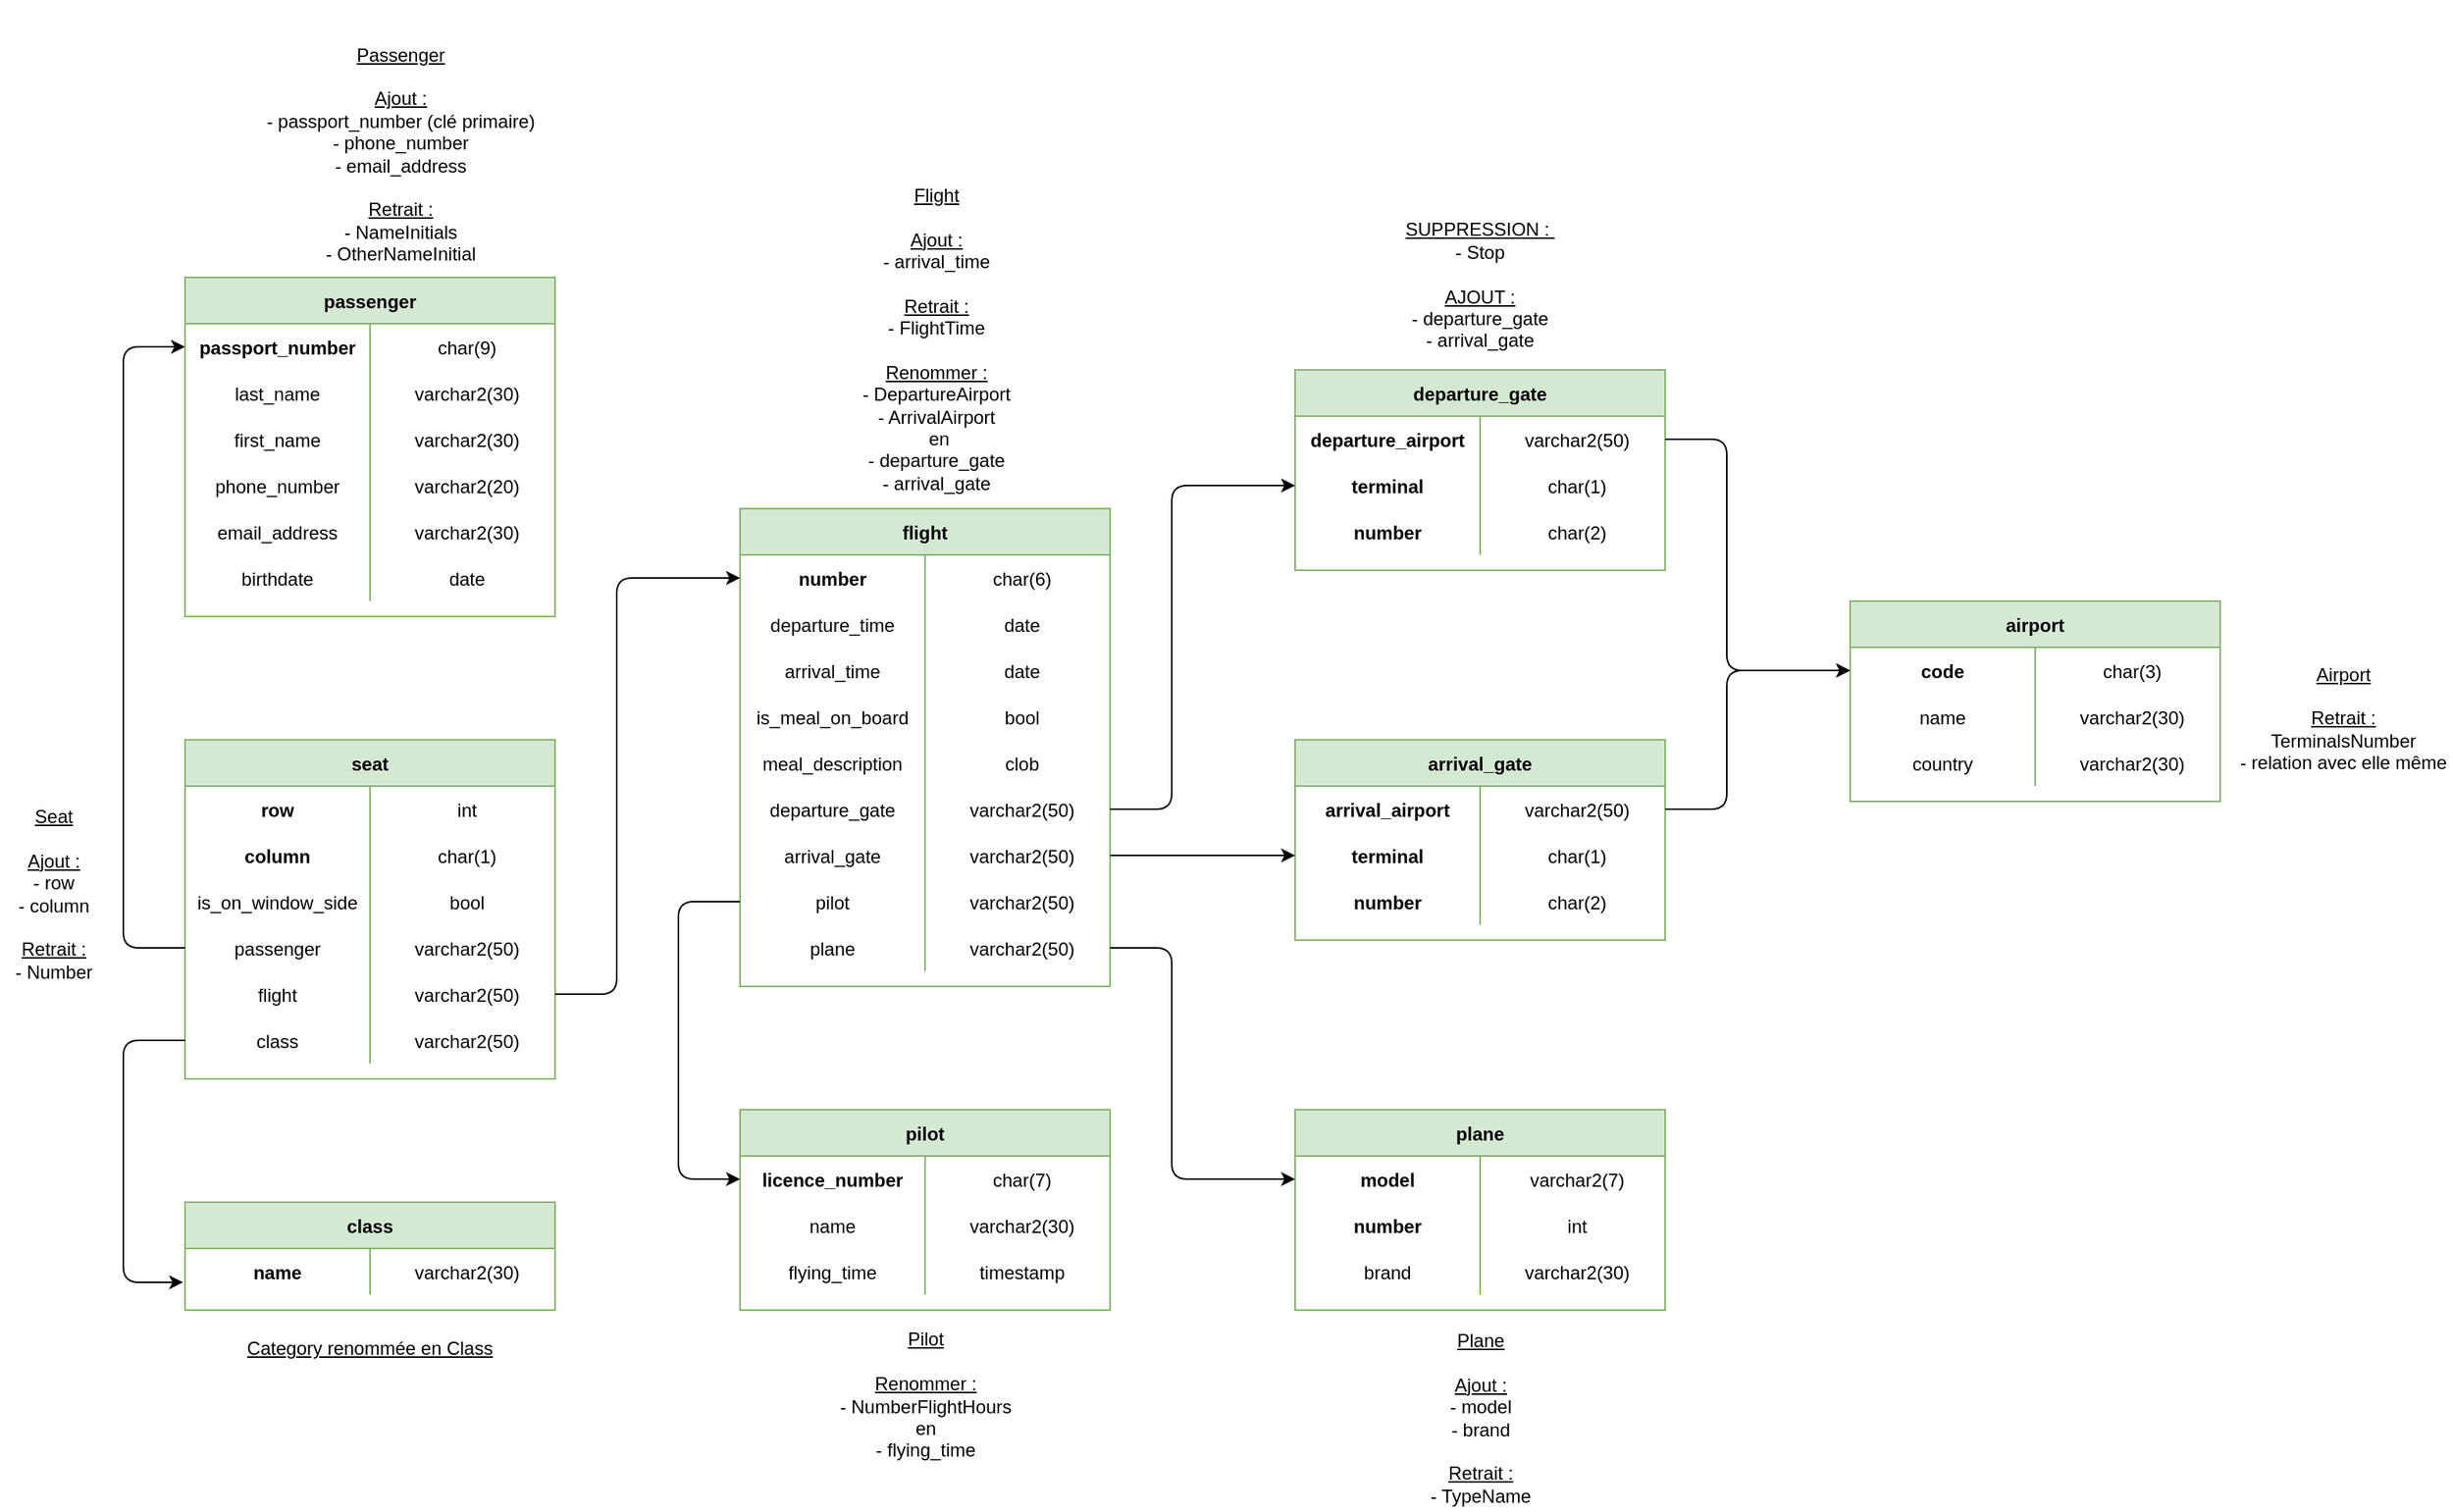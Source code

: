 <mxfile version="14.5.1" type="device"><diagram id="QAXBYkKedj2lpTIy9kNh" name="Page-1"><mxGraphModel dx="2066" dy="1305" grid="1" gridSize="10" guides="1" tooltips="1" connect="1" arrows="1" fold="1" page="0" pageScale="1" pageWidth="827" pageHeight="1169" math="0" shadow="0"><root><mxCell id="0"/><mxCell id="1" parent="0"/><mxCell id="Ek4FXAFWOjy2_xV1igV_-2" value="flight" style="shape=table;startSize=30;container=1;collapsible=1;childLayout=tableLayout;fixedRows=1;rowLines=0;fontStyle=1;align=center;resizeLast=1;fillColor=#d5e8d4;strokeColor=#82b366;" parent="1" vertex="1"><mxGeometry x="200" y="130" width="240" height="310" as="geometry"/></mxCell><mxCell id="Ek4FXAFWOjy2_xV1igV_-3" value="" style="shape=partialRectangle;collapsible=0;dropTarget=0;pointerEvents=0;fillColor=none;top=0;left=0;bottom=0;right=0;points=[[0,0.5],[1,0.5]];portConstraint=eastwest;align=center;" parent="Ek4FXAFWOjy2_xV1igV_-2" vertex="1"><mxGeometry y="30" width="240" height="30" as="geometry"/></mxCell><mxCell id="Ek4FXAFWOjy2_xV1igV_-4" value="number" style="shape=partialRectangle;connectable=0;fillColor=none;top=0;left=0;bottom=0;right=0;fontStyle=1;overflow=hidden;align=center;" parent="Ek4FXAFWOjy2_xV1igV_-3" vertex="1"><mxGeometry width="120" height="30" as="geometry"/></mxCell><mxCell id="Ek4FXAFWOjy2_xV1igV_-5" value="char(6)" style="shape=partialRectangle;connectable=0;fillColor=none;top=0;left=0;bottom=0;right=0;align=center;spacingLeft=6;fontStyle=0;overflow=hidden;" parent="Ek4FXAFWOjy2_xV1igV_-3" vertex="1"><mxGeometry x="120" width="120" height="30" as="geometry"/></mxCell><mxCell id="Ek4FXAFWOjy2_xV1igV_-31" value="" style="shape=partialRectangle;collapsible=0;dropTarget=0;pointerEvents=0;fillColor=none;top=0;left=0;bottom=0;right=0;points=[[0,0.5],[1,0.5]];portConstraint=eastwest;align=center;" parent="Ek4FXAFWOjy2_xV1igV_-2" vertex="1"><mxGeometry y="60" width="240" height="30" as="geometry"/></mxCell><mxCell id="Ek4FXAFWOjy2_xV1igV_-32" value="departure_time" style="shape=partialRectangle;connectable=0;fillColor=none;top=0;left=0;bottom=0;right=0;fontStyle=0;overflow=hidden;align=center;" parent="Ek4FXAFWOjy2_xV1igV_-31" vertex="1"><mxGeometry width="120" height="30" as="geometry"/></mxCell><mxCell id="Ek4FXAFWOjy2_xV1igV_-33" value="date" style="shape=partialRectangle;connectable=0;fillColor=none;top=0;left=0;bottom=0;right=0;align=center;spacingLeft=6;fontStyle=0;overflow=hidden;" parent="Ek4FXAFWOjy2_xV1igV_-31" vertex="1"><mxGeometry x="120" width="120" height="30" as="geometry"/></mxCell><mxCell id="Ek4FXAFWOjy2_xV1igV_-28" value="" style="shape=partialRectangle;collapsible=0;dropTarget=0;pointerEvents=0;fillColor=none;top=0;left=0;bottom=0;right=0;points=[[0,0.5],[1,0.5]];portConstraint=eastwest;align=center;" parent="Ek4FXAFWOjy2_xV1igV_-2" vertex="1"><mxGeometry y="90" width="240" height="30" as="geometry"/></mxCell><mxCell id="Ek4FXAFWOjy2_xV1igV_-29" value="arrival_time" style="shape=partialRectangle;connectable=0;fillColor=none;top=0;left=0;bottom=0;right=0;fontStyle=0;overflow=hidden;align=center;" parent="Ek4FXAFWOjy2_xV1igV_-28" vertex="1"><mxGeometry width="120" height="30" as="geometry"/></mxCell><mxCell id="Ek4FXAFWOjy2_xV1igV_-30" value="date" style="shape=partialRectangle;connectable=0;fillColor=none;top=0;left=0;bottom=0;right=0;align=center;spacingLeft=6;fontStyle=0;overflow=hidden;" parent="Ek4FXAFWOjy2_xV1igV_-28" vertex="1"><mxGeometry x="120" width="120" height="30" as="geometry"/></mxCell><mxCell id="Ek4FXAFWOjy2_xV1igV_-34" value="" style="shape=partialRectangle;collapsible=0;dropTarget=0;pointerEvents=0;fillColor=none;top=0;left=0;bottom=0;right=0;points=[[0,0.5],[1,0.5]];portConstraint=eastwest;align=center;" parent="Ek4FXAFWOjy2_xV1igV_-2" vertex="1"><mxGeometry y="120" width="240" height="30" as="geometry"/></mxCell><mxCell id="Ek4FXAFWOjy2_xV1igV_-35" value="is_meal_on_board" style="shape=partialRectangle;connectable=0;fillColor=none;top=0;left=0;bottom=0;right=0;fontStyle=0;overflow=hidden;align=center;" parent="Ek4FXAFWOjy2_xV1igV_-34" vertex="1"><mxGeometry width="120" height="30" as="geometry"/></mxCell><mxCell id="Ek4FXAFWOjy2_xV1igV_-36" value="bool" style="shape=partialRectangle;connectable=0;fillColor=none;top=0;left=0;bottom=0;right=0;align=center;spacingLeft=6;fontStyle=0;overflow=hidden;" parent="Ek4FXAFWOjy2_xV1igV_-34" vertex="1"><mxGeometry x="120" width="120" height="30" as="geometry"/></mxCell><mxCell id="Ek4FXAFWOjy2_xV1igV_-37" value="" style="shape=partialRectangle;collapsible=0;dropTarget=0;pointerEvents=0;fillColor=none;top=0;left=0;bottom=0;right=0;points=[[0,0.5],[1,0.5]];portConstraint=eastwest;align=center;" parent="Ek4FXAFWOjy2_xV1igV_-2" vertex="1"><mxGeometry y="150" width="240" height="30" as="geometry"/></mxCell><mxCell id="Ek4FXAFWOjy2_xV1igV_-38" value="meal_description" style="shape=partialRectangle;connectable=0;fillColor=none;top=0;left=0;bottom=0;right=0;fontStyle=0;overflow=hidden;align=center;" parent="Ek4FXAFWOjy2_xV1igV_-37" vertex="1"><mxGeometry width="120" height="30" as="geometry"/></mxCell><mxCell id="Ek4FXAFWOjy2_xV1igV_-39" value="clob" style="shape=partialRectangle;connectable=0;fillColor=none;top=0;left=0;bottom=0;right=0;align=center;spacingLeft=6;fontStyle=0;overflow=hidden;" parent="Ek4FXAFWOjy2_xV1igV_-37" vertex="1"><mxGeometry x="120" width="120" height="30" as="geometry"/></mxCell><mxCell id="cqCTCalPRMgBTxHticZA-18" style="shape=partialRectangle;collapsible=0;dropTarget=0;pointerEvents=0;fillColor=none;top=0;left=0;bottom=0;right=0;points=[[0,0.5],[1,0.5]];portConstraint=eastwest;align=center;" parent="Ek4FXAFWOjy2_xV1igV_-2" vertex="1"><mxGeometry y="180" width="240" height="30" as="geometry"/></mxCell><mxCell id="cqCTCalPRMgBTxHticZA-19" value="departure_gate" style="shape=partialRectangle;connectable=0;fillColor=none;top=0;left=0;bottom=0;right=0;fontStyle=0;overflow=hidden;align=center;" parent="cqCTCalPRMgBTxHticZA-18" vertex="1"><mxGeometry width="120" height="30" as="geometry"/></mxCell><mxCell id="cqCTCalPRMgBTxHticZA-20" value="varchar2(50)" style="shape=partialRectangle;connectable=0;fillColor=none;top=0;left=0;bottom=0;right=0;align=center;spacingLeft=6;fontStyle=0;overflow=hidden;" parent="cqCTCalPRMgBTxHticZA-18" vertex="1"><mxGeometry x="120" width="120" height="30" as="geometry"/></mxCell><mxCell id="cqCTCalPRMgBTxHticZA-21" style="shape=partialRectangle;collapsible=0;dropTarget=0;pointerEvents=0;fillColor=none;top=0;left=0;bottom=0;right=0;points=[[0,0.5],[1,0.5]];portConstraint=eastwest;align=center;" parent="Ek4FXAFWOjy2_xV1igV_-2" vertex="1"><mxGeometry y="210" width="240" height="30" as="geometry"/></mxCell><mxCell id="cqCTCalPRMgBTxHticZA-22" value="arrival_gate" style="shape=partialRectangle;connectable=0;fillColor=none;top=0;left=0;bottom=0;right=0;fontStyle=0;overflow=hidden;align=center;" parent="cqCTCalPRMgBTxHticZA-21" vertex="1"><mxGeometry width="120" height="30" as="geometry"/></mxCell><mxCell id="cqCTCalPRMgBTxHticZA-23" value="varchar2(50)" style="shape=partialRectangle;connectable=0;fillColor=none;top=0;left=0;bottom=0;right=0;align=center;spacingLeft=6;fontStyle=0;overflow=hidden;" parent="cqCTCalPRMgBTxHticZA-21" vertex="1"><mxGeometry x="120" width="120" height="30" as="geometry"/></mxCell><mxCell id="cqCTCalPRMgBTxHticZA-10" style="shape=partialRectangle;collapsible=0;dropTarget=0;pointerEvents=0;fillColor=none;top=0;left=0;bottom=0;right=0;points=[[0,0.5],[1,0.5]];portConstraint=eastwest;align=center;" parent="Ek4FXAFWOjy2_xV1igV_-2" vertex="1"><mxGeometry y="240" width="240" height="30" as="geometry"/></mxCell><mxCell id="cqCTCalPRMgBTxHticZA-11" value="pilot" style="shape=partialRectangle;connectable=0;fillColor=none;top=0;left=0;bottom=0;right=0;fontStyle=0;overflow=hidden;align=center;" parent="cqCTCalPRMgBTxHticZA-10" vertex="1"><mxGeometry width="120" height="30" as="geometry"/></mxCell><mxCell id="cqCTCalPRMgBTxHticZA-12" value="varchar2(50)" style="shape=partialRectangle;connectable=0;fillColor=none;top=0;left=0;bottom=0;right=0;align=center;spacingLeft=6;fontStyle=0;overflow=hidden;" parent="cqCTCalPRMgBTxHticZA-10" vertex="1"><mxGeometry x="120" width="120" height="30" as="geometry"/></mxCell><mxCell id="cqCTCalPRMgBTxHticZA-13" style="shape=partialRectangle;collapsible=0;dropTarget=0;pointerEvents=0;fillColor=none;top=0;left=0;bottom=0;right=0;points=[[0,0.5],[1,0.5]];portConstraint=eastwest;align=center;" parent="Ek4FXAFWOjy2_xV1igV_-2" vertex="1"><mxGeometry y="270" width="240" height="30" as="geometry"/></mxCell><mxCell id="cqCTCalPRMgBTxHticZA-14" value="plane" style="shape=partialRectangle;connectable=0;fillColor=none;top=0;left=0;bottom=0;right=0;fontStyle=0;overflow=hidden;align=center;" parent="cqCTCalPRMgBTxHticZA-13" vertex="1"><mxGeometry width="120" height="30" as="geometry"/></mxCell><mxCell id="cqCTCalPRMgBTxHticZA-15" value="varchar2(50)" style="shape=partialRectangle;connectable=0;fillColor=none;top=0;left=0;bottom=0;right=0;align=center;spacingLeft=6;fontStyle=0;overflow=hidden;" parent="cqCTCalPRMgBTxHticZA-13" vertex="1"><mxGeometry x="120" width="120" height="30" as="geometry"/></mxCell><mxCell id="Ek4FXAFWOjy2_xV1igV_-43" value="airport" style="shape=table;startSize=30;container=1;collapsible=1;childLayout=tableLayout;fixedRows=1;rowLines=0;fontStyle=1;align=center;resizeLast=1;fillColor=#d5e8d4;strokeColor=#82b366;" parent="1" vertex="1"><mxGeometry x="920" y="190" width="240" height="130" as="geometry"/></mxCell><mxCell id="Ek4FXAFWOjy2_xV1igV_-44" value="" style="shape=partialRectangle;collapsible=0;dropTarget=0;pointerEvents=0;fillColor=none;top=0;left=0;bottom=0;right=0;points=[[0,0.5],[1,0.5]];portConstraint=eastwest;align=center;" parent="Ek4FXAFWOjy2_xV1igV_-43" vertex="1"><mxGeometry y="30" width="240" height="30" as="geometry"/></mxCell><mxCell id="Ek4FXAFWOjy2_xV1igV_-45" value="code" style="shape=partialRectangle;connectable=0;fillColor=none;top=0;left=0;bottom=0;right=0;fontStyle=1;overflow=hidden;align=center;" parent="Ek4FXAFWOjy2_xV1igV_-44" vertex="1"><mxGeometry width="120" height="30" as="geometry"/></mxCell><mxCell id="Ek4FXAFWOjy2_xV1igV_-46" value="char(3)" style="shape=partialRectangle;connectable=0;fillColor=none;top=0;left=0;bottom=0;right=0;align=center;spacingLeft=6;fontStyle=0;overflow=hidden;" parent="Ek4FXAFWOjy2_xV1igV_-44" vertex="1"><mxGeometry x="120" width="120" height="30" as="geometry"/></mxCell><mxCell id="Ek4FXAFWOjy2_xV1igV_-47" value="" style="shape=partialRectangle;collapsible=0;dropTarget=0;pointerEvents=0;fillColor=none;top=0;left=0;bottom=0;right=0;points=[[0,0.5],[1,0.5]];portConstraint=eastwest;align=center;" parent="Ek4FXAFWOjy2_xV1igV_-43" vertex="1"><mxGeometry y="60" width="240" height="30" as="geometry"/></mxCell><mxCell id="Ek4FXAFWOjy2_xV1igV_-48" value="name" style="shape=partialRectangle;connectable=0;fillColor=none;top=0;left=0;bottom=0;right=0;fontStyle=0;overflow=hidden;align=center;" parent="Ek4FXAFWOjy2_xV1igV_-47" vertex="1"><mxGeometry width="120" height="30" as="geometry"/></mxCell><mxCell id="Ek4FXAFWOjy2_xV1igV_-49" value="varchar2(30)" style="shape=partialRectangle;connectable=0;fillColor=none;top=0;left=0;bottom=0;right=0;align=center;spacingLeft=6;fontStyle=0;overflow=hidden;" parent="Ek4FXAFWOjy2_xV1igV_-47" vertex="1"><mxGeometry x="120" width="120" height="30" as="geometry"/></mxCell><mxCell id="Ek4FXAFWOjy2_xV1igV_-50" value="" style="shape=partialRectangle;collapsible=0;dropTarget=0;pointerEvents=0;fillColor=none;top=0;left=0;bottom=0;right=0;points=[[0,0.5],[1,0.5]];portConstraint=eastwest;align=center;" parent="Ek4FXAFWOjy2_xV1igV_-43" vertex="1"><mxGeometry y="90" width="240" height="30" as="geometry"/></mxCell><mxCell id="Ek4FXAFWOjy2_xV1igV_-51" value="country" style="shape=partialRectangle;connectable=0;fillColor=none;top=0;left=0;bottom=0;right=0;fontStyle=0;overflow=hidden;align=center;" parent="Ek4FXAFWOjy2_xV1igV_-50" vertex="1"><mxGeometry width="120" height="30" as="geometry"/></mxCell><mxCell id="Ek4FXAFWOjy2_xV1igV_-52" value="varchar2(30)" style="shape=partialRectangle;connectable=0;fillColor=none;top=0;left=0;bottom=0;right=0;align=center;spacingLeft=6;fontStyle=0;overflow=hidden;" parent="Ek4FXAFWOjy2_xV1igV_-50" vertex="1"><mxGeometry x="120" width="120" height="30" as="geometry"/></mxCell><mxCell id="Ek4FXAFWOjy2_xV1igV_-73" value="plane" style="shape=table;startSize=30;container=1;collapsible=1;childLayout=tableLayout;fixedRows=1;rowLines=0;fontStyle=1;align=center;resizeLast=1;fillColor=#d5e8d4;strokeColor=#82b366;" parent="1" vertex="1"><mxGeometry x="560" y="520" width="240" height="130" as="geometry"/></mxCell><mxCell id="Ek4FXAFWOjy2_xV1igV_-77" value="" style="shape=partialRectangle;collapsible=0;dropTarget=0;pointerEvents=0;fillColor=none;top=0;left=0;bottom=0;right=0;points=[[0,0.5],[1,0.5]];portConstraint=eastwest;align=center;" parent="Ek4FXAFWOjy2_xV1igV_-73" vertex="1"><mxGeometry y="30" width="240" height="30" as="geometry"/></mxCell><mxCell id="Ek4FXAFWOjy2_xV1igV_-78" value="model" style="shape=partialRectangle;connectable=0;fillColor=none;top=0;left=0;bottom=0;right=0;fontStyle=1;overflow=hidden;align=center;" parent="Ek4FXAFWOjy2_xV1igV_-77" vertex="1"><mxGeometry width="120" height="30" as="geometry"/></mxCell><mxCell id="Ek4FXAFWOjy2_xV1igV_-79" value="varchar2(7)" style="shape=partialRectangle;connectable=0;fillColor=none;top=0;left=0;bottom=0;right=0;align=center;spacingLeft=6;fontStyle=0;overflow=hidden;" parent="Ek4FXAFWOjy2_xV1igV_-77" vertex="1"><mxGeometry x="120" width="120" height="30" as="geometry"/></mxCell><mxCell id="Ek4FXAFWOjy2_xV1igV_-74" value="" style="shape=partialRectangle;collapsible=0;dropTarget=0;pointerEvents=0;fillColor=none;top=0;left=0;bottom=0;right=0;points=[[0,0.5],[1,0.5]];portConstraint=eastwest;align=center;" parent="Ek4FXAFWOjy2_xV1igV_-73" vertex="1"><mxGeometry y="60" width="240" height="30" as="geometry"/></mxCell><mxCell id="Ek4FXAFWOjy2_xV1igV_-75" value="number" style="shape=partialRectangle;connectable=0;fillColor=none;top=0;left=0;bottom=0;right=0;fontStyle=1;overflow=hidden;align=center;" parent="Ek4FXAFWOjy2_xV1igV_-74" vertex="1"><mxGeometry width="120" height="30" as="geometry"/></mxCell><mxCell id="Ek4FXAFWOjy2_xV1igV_-76" value="int" style="shape=partialRectangle;connectable=0;fillColor=none;top=0;left=0;bottom=0;right=0;align=center;spacingLeft=6;fontStyle=0;overflow=hidden;" parent="Ek4FXAFWOjy2_xV1igV_-74" vertex="1"><mxGeometry x="120" width="120" height="30" as="geometry"/></mxCell><mxCell id="LpMZQIv9ipjaXDBeA5yv-84" value="" style="shape=partialRectangle;collapsible=0;dropTarget=0;pointerEvents=0;fillColor=none;top=0;left=0;bottom=0;right=0;points=[[0,0.5],[1,0.5]];portConstraint=eastwest;align=center;" parent="Ek4FXAFWOjy2_xV1igV_-73" vertex="1"><mxGeometry y="90" width="240" height="30" as="geometry"/></mxCell><mxCell id="LpMZQIv9ipjaXDBeA5yv-85" value="brand" style="shape=partialRectangle;connectable=0;fillColor=none;top=0;left=0;bottom=0;right=0;fontStyle=0;overflow=hidden;align=center;" parent="LpMZQIv9ipjaXDBeA5yv-84" vertex="1"><mxGeometry width="120" height="30" as="geometry"/></mxCell><mxCell id="LpMZQIv9ipjaXDBeA5yv-86" value="varchar2(30)" style="shape=partialRectangle;connectable=0;fillColor=none;top=0;left=0;bottom=0;right=0;align=center;spacingLeft=6;fontStyle=0;overflow=hidden;" parent="LpMZQIv9ipjaXDBeA5yv-84" vertex="1"><mxGeometry x="120" width="120" height="30" as="geometry"/></mxCell><mxCell id="Ek4FXAFWOjy2_xV1igV_-86" value="pilot" style="shape=table;startSize=30;container=1;collapsible=1;childLayout=tableLayout;fixedRows=1;rowLines=0;fontStyle=1;align=center;resizeLast=1;fillColor=#d5e8d4;strokeColor=#82b366;" parent="1" vertex="1"><mxGeometry x="200" y="520" width="240" height="130" as="geometry"/></mxCell><mxCell id="Ek4FXAFWOjy2_xV1igV_-87" value="" style="shape=partialRectangle;collapsible=0;dropTarget=0;pointerEvents=0;fillColor=none;top=0;left=0;bottom=0;right=0;points=[[0,0.5],[1,0.5]];portConstraint=eastwest;align=center;" parent="Ek4FXAFWOjy2_xV1igV_-86" vertex="1"><mxGeometry y="30" width="240" height="30" as="geometry"/></mxCell><mxCell id="Ek4FXAFWOjy2_xV1igV_-88" value="licence_number" style="shape=partialRectangle;connectable=0;fillColor=none;top=0;left=0;bottom=0;right=0;fontStyle=1;overflow=hidden;align=center;" parent="Ek4FXAFWOjy2_xV1igV_-87" vertex="1"><mxGeometry width="120" height="30" as="geometry"/></mxCell><mxCell id="Ek4FXAFWOjy2_xV1igV_-89" value="char(7)" style="shape=partialRectangle;connectable=0;fillColor=none;top=0;left=0;bottom=0;right=0;align=center;spacingLeft=6;fontStyle=0;overflow=hidden;" parent="Ek4FXAFWOjy2_xV1igV_-87" vertex="1"><mxGeometry x="120" width="120" height="30" as="geometry"/></mxCell><mxCell id="Ek4FXAFWOjy2_xV1igV_-90" value="" style="shape=partialRectangle;collapsible=0;dropTarget=0;pointerEvents=0;fillColor=none;top=0;left=0;bottom=0;right=0;points=[[0,0.5],[1,0.5]];portConstraint=eastwest;align=center;" parent="Ek4FXAFWOjy2_xV1igV_-86" vertex="1"><mxGeometry y="60" width="240" height="30" as="geometry"/></mxCell><mxCell id="Ek4FXAFWOjy2_xV1igV_-91" value="name" style="shape=partialRectangle;connectable=0;fillColor=none;top=0;left=0;bottom=0;right=0;fontStyle=0;overflow=hidden;align=center;" parent="Ek4FXAFWOjy2_xV1igV_-90" vertex="1"><mxGeometry width="120" height="30" as="geometry"/></mxCell><mxCell id="Ek4FXAFWOjy2_xV1igV_-92" value="varchar2(30)" style="shape=partialRectangle;connectable=0;fillColor=none;top=0;left=0;bottom=0;right=0;align=center;spacingLeft=6;fontStyle=0;overflow=hidden;" parent="Ek4FXAFWOjy2_xV1igV_-90" vertex="1"><mxGeometry x="120" width="120" height="30" as="geometry"/></mxCell><mxCell id="Ek4FXAFWOjy2_xV1igV_-93" value="" style="shape=partialRectangle;collapsible=0;dropTarget=0;pointerEvents=0;fillColor=none;top=0;left=0;bottom=0;right=0;points=[[0,0.5],[1,0.5]];portConstraint=eastwest;align=center;" parent="Ek4FXAFWOjy2_xV1igV_-86" vertex="1"><mxGeometry y="90" width="240" height="30" as="geometry"/></mxCell><mxCell id="Ek4FXAFWOjy2_xV1igV_-94" value="flying_time" style="shape=partialRectangle;connectable=0;fillColor=none;top=0;left=0;bottom=0;right=0;fontStyle=0;overflow=hidden;align=center;" parent="Ek4FXAFWOjy2_xV1igV_-93" vertex="1"><mxGeometry width="120" height="30" as="geometry"/></mxCell><mxCell id="Ek4FXAFWOjy2_xV1igV_-95" value="timestamp" style="shape=partialRectangle;connectable=0;fillColor=none;top=0;left=0;bottom=0;right=0;align=center;spacingLeft=6;fontStyle=0;overflow=hidden;" parent="Ek4FXAFWOjy2_xV1igV_-93" vertex="1"><mxGeometry x="120" width="120" height="30" as="geometry"/></mxCell><mxCell id="Ek4FXAFWOjy2_xV1igV_-99" value="seat" style="shape=table;startSize=30;container=1;collapsible=1;childLayout=tableLayout;fixedRows=1;rowLines=0;fontStyle=1;align=center;resizeLast=1;fillColor=#d5e8d4;strokeColor=#82b366;" parent="1" vertex="1"><mxGeometry x="-160" y="280" width="240" height="220" as="geometry"/></mxCell><mxCell id="Ek4FXAFWOjy2_xV1igV_-100" value="" style="shape=partialRectangle;collapsible=0;dropTarget=0;pointerEvents=0;fillColor=none;top=0;left=0;bottom=0;right=0;points=[[0,0.5],[1,0.5]];portConstraint=eastwest;align=center;" parent="Ek4FXAFWOjy2_xV1igV_-99" vertex="1"><mxGeometry y="30" width="240" height="30" as="geometry"/></mxCell><mxCell id="Ek4FXAFWOjy2_xV1igV_-101" value="row" style="shape=partialRectangle;connectable=0;fillColor=none;top=0;left=0;bottom=0;right=0;fontStyle=1;overflow=hidden;align=center;" parent="Ek4FXAFWOjy2_xV1igV_-100" vertex="1"><mxGeometry width="120" height="30" as="geometry"/></mxCell><mxCell id="Ek4FXAFWOjy2_xV1igV_-102" value="int" style="shape=partialRectangle;connectable=0;fillColor=none;top=0;left=0;bottom=0;right=0;align=center;spacingLeft=6;fontStyle=0;overflow=hidden;" parent="Ek4FXAFWOjy2_xV1igV_-100" vertex="1"><mxGeometry x="120" width="120" height="30" as="geometry"/></mxCell><mxCell id="LpMZQIv9ipjaXDBeA5yv-1" value="" style="shape=partialRectangle;collapsible=0;dropTarget=0;pointerEvents=0;fillColor=none;top=0;left=0;bottom=0;right=0;points=[[0,0.5],[1,0.5]];portConstraint=eastwest;align=center;" parent="Ek4FXAFWOjy2_xV1igV_-99" vertex="1"><mxGeometry y="60" width="240" height="30" as="geometry"/></mxCell><mxCell id="LpMZQIv9ipjaXDBeA5yv-2" value="column" style="shape=partialRectangle;connectable=0;fillColor=none;top=0;left=0;bottom=0;right=0;fontStyle=1;overflow=hidden;align=center;" parent="LpMZQIv9ipjaXDBeA5yv-1" vertex="1"><mxGeometry width="120" height="30" as="geometry"/></mxCell><mxCell id="LpMZQIv9ipjaXDBeA5yv-3" value="char(1)" style="shape=partialRectangle;connectable=0;fillColor=none;top=0;left=0;bottom=0;right=0;align=center;spacingLeft=6;fontStyle=0;overflow=hidden;" parent="LpMZQIv9ipjaXDBeA5yv-1" vertex="1"><mxGeometry x="120" width="120" height="30" as="geometry"/></mxCell><mxCell id="Ek4FXAFWOjy2_xV1igV_-106" value="" style="shape=partialRectangle;collapsible=0;dropTarget=0;pointerEvents=0;fillColor=none;top=0;left=0;bottom=0;right=0;points=[[0,0.5],[1,0.5]];portConstraint=eastwest;align=center;" parent="Ek4FXAFWOjy2_xV1igV_-99" vertex="1"><mxGeometry y="90" width="240" height="30" as="geometry"/></mxCell><mxCell id="Ek4FXAFWOjy2_xV1igV_-107" value="is_on_window_side" style="shape=partialRectangle;connectable=0;fillColor=none;top=0;left=0;bottom=0;right=0;fontStyle=0;overflow=hidden;align=center;" parent="Ek4FXAFWOjy2_xV1igV_-106" vertex="1"><mxGeometry width="120" height="30" as="geometry"/></mxCell><mxCell id="Ek4FXAFWOjy2_xV1igV_-108" value="bool" style="shape=partialRectangle;connectable=0;fillColor=none;top=0;left=0;bottom=0;right=0;align=center;spacingLeft=6;fontStyle=0;overflow=hidden;" parent="Ek4FXAFWOjy2_xV1igV_-106" vertex="1"><mxGeometry x="120" width="120" height="30" as="geometry"/></mxCell><mxCell id="cqCTCalPRMgBTxHticZA-4" style="shape=partialRectangle;collapsible=0;dropTarget=0;pointerEvents=0;fillColor=none;top=0;left=0;bottom=0;right=0;points=[[0,0.5],[1,0.5]];portConstraint=eastwest;align=center;" parent="Ek4FXAFWOjy2_xV1igV_-99" vertex="1"><mxGeometry y="120" width="240" height="30" as="geometry"/></mxCell><mxCell id="cqCTCalPRMgBTxHticZA-5" value="passenger" style="shape=partialRectangle;connectable=0;fillColor=none;top=0;left=0;bottom=0;right=0;fontStyle=0;overflow=hidden;align=center;" parent="cqCTCalPRMgBTxHticZA-4" vertex="1"><mxGeometry width="120" height="30" as="geometry"/></mxCell><mxCell id="cqCTCalPRMgBTxHticZA-6" value="varchar2(50)" style="shape=partialRectangle;connectable=0;fillColor=none;top=0;left=0;bottom=0;right=0;align=center;spacingLeft=6;fontStyle=0;overflow=hidden;" parent="cqCTCalPRMgBTxHticZA-4" vertex="1"><mxGeometry x="120" width="120" height="30" as="geometry"/></mxCell><mxCell id="cqCTCalPRMgBTxHticZA-7" style="shape=partialRectangle;collapsible=0;dropTarget=0;pointerEvents=0;fillColor=none;top=0;left=0;bottom=0;right=0;points=[[0,0.5],[1,0.5]];portConstraint=eastwest;align=center;" parent="Ek4FXAFWOjy2_xV1igV_-99" vertex="1"><mxGeometry y="150" width="240" height="30" as="geometry"/></mxCell><mxCell id="cqCTCalPRMgBTxHticZA-8" value="flight" style="shape=partialRectangle;connectable=0;fillColor=none;top=0;left=0;bottom=0;right=0;fontStyle=0;overflow=hidden;align=center;" parent="cqCTCalPRMgBTxHticZA-7" vertex="1"><mxGeometry width="120" height="30" as="geometry"/></mxCell><mxCell id="cqCTCalPRMgBTxHticZA-9" value="varchar2(50)" style="shape=partialRectangle;connectable=0;fillColor=none;top=0;left=0;bottom=0;right=0;align=center;spacingLeft=6;fontStyle=0;overflow=hidden;" parent="cqCTCalPRMgBTxHticZA-7" vertex="1"><mxGeometry x="120" width="120" height="30" as="geometry"/></mxCell><mxCell id="Ek4FXAFWOjy2_xV1igV_-103" value="" style="shape=partialRectangle;collapsible=0;dropTarget=0;pointerEvents=0;fillColor=none;top=0;left=0;bottom=0;right=0;points=[[0,0.5],[1,0.5]];portConstraint=eastwest;align=center;" parent="Ek4FXAFWOjy2_xV1igV_-99" vertex="1"><mxGeometry y="180" width="240" height="30" as="geometry"/></mxCell><mxCell id="Ek4FXAFWOjy2_xV1igV_-104" value="class" style="shape=partialRectangle;connectable=0;fillColor=none;top=0;left=0;bottom=0;right=0;fontStyle=0;overflow=hidden;align=center;" parent="Ek4FXAFWOjy2_xV1igV_-103" vertex="1"><mxGeometry width="120" height="30" as="geometry"/></mxCell><mxCell id="Ek4FXAFWOjy2_xV1igV_-105" value="varchar2(50)" style="shape=partialRectangle;connectable=0;fillColor=none;top=0;left=0;bottom=0;right=0;align=center;spacingLeft=6;fontStyle=0;overflow=hidden;" parent="Ek4FXAFWOjy2_xV1igV_-103" vertex="1"><mxGeometry x="120" width="120" height="30" as="geometry"/></mxCell><mxCell id="Ek4FXAFWOjy2_xV1igV_-124" value="passenger" style="shape=table;startSize=30;container=1;collapsible=1;childLayout=tableLayout;fixedRows=1;rowLines=0;fontStyle=1;align=center;resizeLast=1;fillColor=#d5e8d4;strokeColor=#82b366;" parent="1" vertex="1"><mxGeometry x="-160" y="-20" width="240" height="220" as="geometry"/></mxCell><mxCell id="Ek4FXAFWOjy2_xV1igV_-125" value="" style="shape=partialRectangle;collapsible=0;dropTarget=0;pointerEvents=0;fillColor=none;top=0;left=0;bottom=0;right=0;points=[[0,0.5],[1,0.5]];portConstraint=eastwest;align=center;" parent="Ek4FXAFWOjy2_xV1igV_-124" vertex="1"><mxGeometry y="30" width="240" height="30" as="geometry"/></mxCell><mxCell id="Ek4FXAFWOjy2_xV1igV_-126" value="passport_number" style="shape=partialRectangle;connectable=0;fillColor=none;top=0;left=0;bottom=0;right=0;fontStyle=1;overflow=hidden;align=center;" parent="Ek4FXAFWOjy2_xV1igV_-125" vertex="1"><mxGeometry width="120" height="30" as="geometry"/></mxCell><mxCell id="Ek4FXAFWOjy2_xV1igV_-127" value="char(9)" style="shape=partialRectangle;connectable=0;fillColor=none;top=0;left=0;bottom=0;right=0;align=center;spacingLeft=6;fontStyle=0;overflow=hidden;" parent="Ek4FXAFWOjy2_xV1igV_-125" vertex="1"><mxGeometry x="120" width="120" height="30" as="geometry"/></mxCell><mxCell id="bk3YWnAbP7GuwqrMWdR9-1" value="" style="shape=partialRectangle;collapsible=0;dropTarget=0;pointerEvents=0;fillColor=none;top=0;left=0;bottom=0;right=0;points=[[0,0.5],[1,0.5]];portConstraint=eastwest;align=center;" parent="Ek4FXAFWOjy2_xV1igV_-124" vertex="1"><mxGeometry y="60" width="240" height="30" as="geometry"/></mxCell><mxCell id="bk3YWnAbP7GuwqrMWdR9-2" value="last_name" style="shape=partialRectangle;connectable=0;fillColor=none;top=0;left=0;bottom=0;right=0;fontStyle=0;overflow=hidden;align=center;" parent="bk3YWnAbP7GuwqrMWdR9-1" vertex="1"><mxGeometry width="120" height="30" as="geometry"/></mxCell><mxCell id="bk3YWnAbP7GuwqrMWdR9-3" value="varchar2(30)" style="shape=partialRectangle;connectable=0;fillColor=none;top=0;left=0;bottom=0;right=0;align=center;spacingLeft=6;fontStyle=0;overflow=hidden;" parent="bk3YWnAbP7GuwqrMWdR9-1" vertex="1"><mxGeometry x="120" width="120" height="30" as="geometry"/></mxCell><mxCell id="Ek4FXAFWOjy2_xV1igV_-128" value="" style="shape=partialRectangle;collapsible=0;dropTarget=0;pointerEvents=0;fillColor=none;top=0;left=0;bottom=0;right=0;points=[[0,0.5],[1,0.5]];portConstraint=eastwest;align=center;" parent="Ek4FXAFWOjy2_xV1igV_-124" vertex="1"><mxGeometry y="90" width="240" height="30" as="geometry"/></mxCell><mxCell id="Ek4FXAFWOjy2_xV1igV_-129" value="first_name" style="shape=partialRectangle;connectable=0;fillColor=none;top=0;left=0;bottom=0;right=0;fontStyle=0;overflow=hidden;align=center;" parent="Ek4FXAFWOjy2_xV1igV_-128" vertex="1"><mxGeometry width="120" height="30" as="geometry"/></mxCell><mxCell id="Ek4FXAFWOjy2_xV1igV_-130" value="varchar2(30)" style="shape=partialRectangle;connectable=0;fillColor=none;top=0;left=0;bottom=0;right=0;align=center;spacingLeft=6;fontStyle=0;overflow=hidden;" parent="Ek4FXAFWOjy2_xV1igV_-128" vertex="1"><mxGeometry x="120" width="120" height="30" as="geometry"/></mxCell><mxCell id="Ek4FXAFWOjy2_xV1igV_-131" value="" style="shape=partialRectangle;collapsible=0;dropTarget=0;pointerEvents=0;fillColor=none;top=0;left=0;bottom=0;right=0;points=[[0,0.5],[1,0.5]];portConstraint=eastwest;align=center;" parent="Ek4FXAFWOjy2_xV1igV_-124" vertex="1"><mxGeometry y="120" width="240" height="30" as="geometry"/></mxCell><mxCell id="Ek4FXAFWOjy2_xV1igV_-132" value="phone_number" style="shape=partialRectangle;connectable=0;fillColor=none;top=0;left=0;bottom=0;right=0;fontStyle=0;overflow=hidden;align=center;" parent="Ek4FXAFWOjy2_xV1igV_-131" vertex="1"><mxGeometry width="120" height="30" as="geometry"/></mxCell><mxCell id="Ek4FXAFWOjy2_xV1igV_-133" value="varchar2(20)" style="shape=partialRectangle;connectable=0;fillColor=none;top=0;left=0;bottom=0;right=0;align=center;spacingLeft=6;fontStyle=0;overflow=hidden;" parent="Ek4FXAFWOjy2_xV1igV_-131" vertex="1"><mxGeometry x="120" width="120" height="30" as="geometry"/></mxCell><mxCell id="Ek4FXAFWOjy2_xV1igV_-134" value="" style="shape=partialRectangle;collapsible=0;dropTarget=0;pointerEvents=0;fillColor=none;top=0;left=0;bottom=0;right=0;points=[[0,0.5],[1,0.5]];portConstraint=eastwest;align=center;" parent="Ek4FXAFWOjy2_xV1igV_-124" vertex="1"><mxGeometry y="150" width="240" height="30" as="geometry"/></mxCell><mxCell id="Ek4FXAFWOjy2_xV1igV_-135" value="email_address" style="shape=partialRectangle;connectable=0;fillColor=none;top=0;left=0;bottom=0;right=0;fontStyle=0;overflow=hidden;align=center;" parent="Ek4FXAFWOjy2_xV1igV_-134" vertex="1"><mxGeometry width="120" height="30" as="geometry"/></mxCell><mxCell id="Ek4FXAFWOjy2_xV1igV_-136" value="varchar2(30)" style="shape=partialRectangle;connectable=0;fillColor=none;top=0;left=0;bottom=0;right=0;align=center;spacingLeft=6;fontStyle=0;overflow=hidden;" parent="Ek4FXAFWOjy2_xV1igV_-134" vertex="1"><mxGeometry x="120" width="120" height="30" as="geometry"/></mxCell><mxCell id="Ek4FXAFWOjy2_xV1igV_-137" value="" style="shape=partialRectangle;collapsible=0;dropTarget=0;pointerEvents=0;fillColor=none;top=0;left=0;bottom=0;right=0;points=[[0,0.5],[1,0.5]];portConstraint=eastwest;align=center;" parent="Ek4FXAFWOjy2_xV1igV_-124" vertex="1"><mxGeometry y="180" width="240" height="30" as="geometry"/></mxCell><mxCell id="Ek4FXAFWOjy2_xV1igV_-138" value="birthdate" style="shape=partialRectangle;connectable=0;fillColor=none;top=0;left=0;bottom=0;right=0;fontStyle=0;overflow=hidden;align=center;" parent="Ek4FXAFWOjy2_xV1igV_-137" vertex="1"><mxGeometry width="120" height="30" as="geometry"/></mxCell><mxCell id="Ek4FXAFWOjy2_xV1igV_-139" value="date" style="shape=partialRectangle;connectable=0;fillColor=none;top=0;left=0;bottom=0;right=0;align=center;spacingLeft=6;fontStyle=0;overflow=hidden;" parent="Ek4FXAFWOjy2_xV1igV_-137" vertex="1"><mxGeometry x="120" width="120" height="30" as="geometry"/></mxCell><mxCell id="Ek4FXAFWOjy2_xV1igV_-141" value="" style="endArrow=classic;startArrow=none;html=1;exitX=1;exitY=0.5;exitDx=0;exitDy=0;entryX=0;entryY=0.5;entryDx=0;entryDy=0;startFill=0;align=center;" parent="1" source="cqCTCalPRMgBTxHticZA-7" target="Ek4FXAFWOjy2_xV1igV_-3" edge="1"><mxGeometry width="50" height="50" relative="1" as="geometry"><mxPoint x="410" y="280" as="sourcePoint"/><mxPoint x="460" y="230" as="targetPoint"/><Array as="points"><mxPoint x="120" y="445"/><mxPoint x="120" y="175"/></Array></mxGeometry></mxCell><mxCell id="Ek4FXAFWOjy2_xV1igV_-142" value="" style="endArrow=none;startArrow=classic;html=1;entryX=0;entryY=0.5;entryDx=0;entryDy=0;exitX=0;exitY=0.5;exitDx=0;exitDy=0;endFill=0;align=center;" parent="1" source="Ek4FXAFWOjy2_xV1igV_-125" target="cqCTCalPRMgBTxHticZA-4" edge="1"><mxGeometry width="50" height="50" relative="1" as="geometry"><mxPoint x="410" y="280" as="sourcePoint"/><mxPoint x="460" y="230" as="targetPoint"/><Array as="points"><mxPoint x="-200" y="25"/><mxPoint x="-200" y="415"/></Array></mxGeometry></mxCell><mxCell id="Ek4FXAFWOjy2_xV1igV_-143" value="" style="endArrow=none;startArrow=classic;html=1;entryX=0;entryY=0.5;entryDx=0;entryDy=0;exitX=0;exitY=0.5;exitDx=0;exitDy=0;endFill=0;align=center;" parent="1" source="Ek4FXAFWOjy2_xV1igV_-87" target="cqCTCalPRMgBTxHticZA-10" edge="1"><mxGeometry width="50" height="50" relative="1" as="geometry"><mxPoint x="410" y="280" as="sourcePoint"/><mxPoint x="640" y="160" as="targetPoint"/><Array as="points"><mxPoint x="160" y="565"/><mxPoint x="160" y="385"/></Array></mxGeometry></mxCell><mxCell id="cqCTCalPRMgBTxHticZA-17" value="" style="endArrow=classic;html=1;exitX=1;exitY=0.5;exitDx=0;exitDy=0;entryX=0;entryY=0.5;entryDx=0;entryDy=0;align=center;" parent="1" source="cqCTCalPRMgBTxHticZA-13" target="Ek4FXAFWOjy2_xV1igV_-77" edge="1"><mxGeometry width="50" height="50" relative="1" as="geometry"><mxPoint x="390" y="300" as="sourcePoint"/><mxPoint x="440" y="250" as="targetPoint"/><Array as="points"><mxPoint x="480" y="415"/><mxPoint x="480" y="565"/></Array></mxGeometry></mxCell><mxCell id="8K22rUx539efxPzXEROj-1" value="class" style="shape=table;startSize=30;container=1;collapsible=1;childLayout=tableLayout;fixedRows=1;rowLines=0;fontStyle=1;align=center;resizeLast=1;fillColor=#d5e8d4;strokeColor=#82b366;" parent="1" vertex="1"><mxGeometry x="-160" y="580" width="240" height="70" as="geometry"/></mxCell><mxCell id="8K22rUx539efxPzXEROj-2" value="" style="shape=partialRectangle;collapsible=0;dropTarget=0;pointerEvents=0;fillColor=none;top=0;left=0;bottom=0;right=0;points=[[0,0.5],[1,0.5]];portConstraint=eastwest;align=center;" parent="8K22rUx539efxPzXEROj-1" vertex="1"><mxGeometry y="30" width="240" height="30" as="geometry"/></mxCell><mxCell id="8K22rUx539efxPzXEROj-3" value="name" style="shape=partialRectangle;connectable=0;fillColor=none;top=0;left=0;bottom=0;right=0;fontStyle=1;overflow=hidden;align=center;" parent="8K22rUx539efxPzXEROj-2" vertex="1"><mxGeometry width="120" height="30" as="geometry"/></mxCell><mxCell id="8K22rUx539efxPzXEROj-4" value="varchar2(30)" style="shape=partialRectangle;connectable=0;fillColor=none;top=0;left=0;bottom=0;right=0;align=center;spacingLeft=6;fontStyle=0;overflow=hidden;" parent="8K22rUx539efxPzXEROj-2" vertex="1"><mxGeometry x="120" width="120" height="30" as="geometry"/></mxCell><mxCell id="8K22rUx539efxPzXEROj-17" value="" style="endArrow=classic;html=1;exitX=0;exitY=0.5;exitDx=0;exitDy=0;entryX=-0.005;entryY=0.733;entryDx=0;entryDy=0;entryPerimeter=0;align=center;" parent="1" source="Ek4FXAFWOjy2_xV1igV_-103" target="8K22rUx539efxPzXEROj-2" edge="1"><mxGeometry width="50" height="50" relative="1" as="geometry"><mxPoint x="-150" y="430" as="sourcePoint"/><mxPoint x="-190" y="490" as="targetPoint"/><Array as="points"><mxPoint x="-200" y="475"/><mxPoint x="-200" y="632"/></Array></mxGeometry></mxCell><mxCell id="bk3YWnAbP7GuwqrMWdR9-4" value="&lt;u&gt;Passenger&lt;br&gt;&lt;br&gt;&lt;/u&gt;&lt;u&gt;Ajout :&lt;/u&gt;&lt;u&gt;&lt;br&gt;&lt;/u&gt;- passport_number (clé primaire)&lt;br&gt;- phone_number&lt;br&gt;- email_address&lt;br&gt;&lt;br&gt;&lt;u&gt;Retrait :&lt;/u&gt;&lt;br&gt;- NameInitials&lt;br&gt;- OtherNameInitial" style="text;html=1;strokeColor=none;fillColor=none;align=center;verticalAlign=middle;whiteSpace=wrap;rounded=0;" parent="1" vertex="1"><mxGeometry x="-120" y="-200" width="200" height="200" as="geometry"/></mxCell><mxCell id="LpMZQIv9ipjaXDBeA5yv-5" value="&lt;u&gt;Seat&lt;/u&gt;&lt;br&gt;&lt;br&gt;&lt;u&gt;Ajout :&lt;br&gt;&lt;/u&gt;- row&lt;br&gt;- column&lt;br&gt;&lt;br&gt;&lt;u&gt;Retrait :&lt;br&gt;&lt;/u&gt;- Number" style="text;html=1;strokeColor=none;fillColor=none;align=center;verticalAlign=middle;whiteSpace=wrap;rounded=0;" parent="1" vertex="1"><mxGeometry x="-280" y="320" width="70" height="120" as="geometry"/></mxCell><mxCell id="LpMZQIv9ipjaXDBeA5yv-6" value="&lt;u&gt;Category renommée en Class&lt;/u&gt;" style="text;html=1;strokeColor=none;fillColor=none;align=center;verticalAlign=middle;whiteSpace=wrap;rounded=0;" parent="1" vertex="1"><mxGeometry x="-130" y="660" width="180" height="30" as="geometry"/></mxCell><mxCell id="LpMZQIv9ipjaXDBeA5yv-33" value="departure_gate" style="shape=table;startSize=30;container=1;collapsible=1;childLayout=tableLayout;fixedRows=1;rowLines=0;fontStyle=1;align=center;resizeLast=1;fillColor=#d5e8d4;strokeColor=#82b366;" parent="1" vertex="1"><mxGeometry x="560" y="40" width="240" height="130" as="geometry"/></mxCell><mxCell id="LpMZQIv9ipjaXDBeA5yv-34" value="" style="shape=partialRectangle;collapsible=0;dropTarget=0;pointerEvents=0;fillColor=none;top=0;left=0;bottom=0;right=0;points=[[0,0.5],[1,0.5]];portConstraint=eastwest;align=center;" parent="LpMZQIv9ipjaXDBeA5yv-33" vertex="1"><mxGeometry y="30" width="240" height="30" as="geometry"/></mxCell><mxCell id="LpMZQIv9ipjaXDBeA5yv-35" value="departure_airport" style="shape=partialRectangle;connectable=0;fillColor=none;top=0;left=0;bottom=0;right=0;fontStyle=1;overflow=hidden;align=center;labelBorderColor=none;" parent="LpMZQIv9ipjaXDBeA5yv-34" vertex="1"><mxGeometry width="120" height="30" as="geometry"/></mxCell><mxCell id="LpMZQIv9ipjaXDBeA5yv-36" value="varchar2(50)" style="shape=partialRectangle;connectable=0;fillColor=none;top=0;left=0;bottom=0;right=0;align=center;spacingLeft=6;fontStyle=0;overflow=hidden;" parent="LpMZQIv9ipjaXDBeA5yv-34" vertex="1"><mxGeometry x="120" width="120" height="30" as="geometry"/></mxCell><mxCell id="LpMZQIv9ipjaXDBeA5yv-43" value="" style="shape=partialRectangle;collapsible=0;dropTarget=0;pointerEvents=0;fillColor=none;top=0;left=0;bottom=0;right=0;points=[[0,0.5],[1,0.5]];portConstraint=eastwest;align=center;" parent="LpMZQIv9ipjaXDBeA5yv-33" vertex="1"><mxGeometry y="60" width="240" height="30" as="geometry"/></mxCell><mxCell id="LpMZQIv9ipjaXDBeA5yv-44" value="terminal" style="shape=partialRectangle;connectable=0;fillColor=none;top=0;left=0;bottom=0;right=0;fontStyle=1;overflow=hidden;align=center;" parent="LpMZQIv9ipjaXDBeA5yv-43" vertex="1"><mxGeometry width="120" height="30" as="geometry"/></mxCell><mxCell id="LpMZQIv9ipjaXDBeA5yv-45" value="char(1)" style="shape=partialRectangle;connectable=0;fillColor=none;top=0;left=0;bottom=0;right=0;align=center;spacingLeft=6;fontStyle=0;overflow=hidden;" parent="LpMZQIv9ipjaXDBeA5yv-43" vertex="1"><mxGeometry x="120" width="120" height="30" as="geometry"/></mxCell><mxCell id="LpMZQIv9ipjaXDBeA5yv-40" value="" style="shape=partialRectangle;collapsible=0;dropTarget=0;pointerEvents=0;fillColor=none;top=0;left=0;bottom=0;right=0;points=[[0,0.5],[1,0.5]];portConstraint=eastwest;align=center;" parent="LpMZQIv9ipjaXDBeA5yv-33" vertex="1"><mxGeometry y="90" width="240" height="30" as="geometry"/></mxCell><mxCell id="LpMZQIv9ipjaXDBeA5yv-41" value="number" style="shape=partialRectangle;connectable=0;fillColor=none;top=0;left=0;bottom=0;right=0;fontStyle=1;overflow=hidden;align=center;" parent="LpMZQIv9ipjaXDBeA5yv-40" vertex="1"><mxGeometry width="120" height="30" as="geometry"/></mxCell><mxCell id="LpMZQIv9ipjaXDBeA5yv-42" value="char(2)" style="shape=partialRectangle;connectable=0;fillColor=none;top=0;left=0;bottom=0;right=0;align=center;spacingLeft=6;fontStyle=0;overflow=hidden;" parent="LpMZQIv9ipjaXDBeA5yv-40" vertex="1"><mxGeometry x="120" width="120" height="30" as="geometry"/></mxCell><mxCell id="LpMZQIv9ipjaXDBeA5yv-62" value="arrival_gate" style="shape=table;startSize=30;container=1;collapsible=1;childLayout=tableLayout;fixedRows=1;rowLines=0;fontStyle=1;align=center;resizeLast=1;fillColor=#d5e8d4;strokeColor=#82b366;" parent="1" vertex="1"><mxGeometry x="560" y="280" width="240" height="130" as="geometry"/></mxCell><mxCell id="LpMZQIv9ipjaXDBeA5yv-63" value="" style="shape=partialRectangle;collapsible=0;dropTarget=0;pointerEvents=0;fillColor=none;top=0;left=0;bottom=0;right=0;points=[[0,0.5],[1,0.5]];portConstraint=eastwest;align=center;" parent="LpMZQIv9ipjaXDBeA5yv-62" vertex="1"><mxGeometry y="30" width="240" height="30" as="geometry"/></mxCell><mxCell id="LpMZQIv9ipjaXDBeA5yv-64" value="arrival_airport" style="shape=partialRectangle;connectable=0;fillColor=none;top=0;left=0;bottom=0;right=0;fontStyle=1;overflow=hidden;align=center;" parent="LpMZQIv9ipjaXDBeA5yv-63" vertex="1"><mxGeometry width="120" height="30" as="geometry"/></mxCell><mxCell id="LpMZQIv9ipjaXDBeA5yv-65" value="varchar2(50)" style="shape=partialRectangle;connectable=0;fillColor=none;top=0;left=0;bottom=0;right=0;align=center;spacingLeft=6;fontStyle=0;overflow=hidden;" parent="LpMZQIv9ipjaXDBeA5yv-63" vertex="1"><mxGeometry x="120" width="120" height="30" as="geometry"/></mxCell><mxCell id="LpMZQIv9ipjaXDBeA5yv-72" value="" style="shape=partialRectangle;collapsible=0;dropTarget=0;pointerEvents=0;fillColor=none;top=0;left=0;bottom=0;right=0;points=[[0,0.5],[1,0.5]];portConstraint=eastwest;align=center;" parent="LpMZQIv9ipjaXDBeA5yv-62" vertex="1"><mxGeometry y="60" width="240" height="30" as="geometry"/></mxCell><mxCell id="LpMZQIv9ipjaXDBeA5yv-73" value="terminal" style="shape=partialRectangle;connectable=0;fillColor=none;top=0;left=0;bottom=0;right=0;fontStyle=1;overflow=hidden;align=center;" parent="LpMZQIv9ipjaXDBeA5yv-72" vertex="1"><mxGeometry width="120" height="30" as="geometry"/></mxCell><mxCell id="LpMZQIv9ipjaXDBeA5yv-74" value="char(1)" style="shape=partialRectangle;connectable=0;fillColor=none;top=0;left=0;bottom=0;right=0;align=center;spacingLeft=6;fontStyle=0;overflow=hidden;" parent="LpMZQIv9ipjaXDBeA5yv-72" vertex="1"><mxGeometry x="120" width="120" height="30" as="geometry"/></mxCell><mxCell id="LpMZQIv9ipjaXDBeA5yv-69" value="" style="shape=partialRectangle;collapsible=0;dropTarget=0;pointerEvents=0;fillColor=none;top=0;left=0;bottom=0;right=0;points=[[0,0.5],[1,0.5]];portConstraint=eastwest;align=center;" parent="LpMZQIv9ipjaXDBeA5yv-62" vertex="1"><mxGeometry y="90" width="240" height="30" as="geometry"/></mxCell><mxCell id="LpMZQIv9ipjaXDBeA5yv-70" value="number" style="shape=partialRectangle;connectable=0;fillColor=none;top=0;left=0;bottom=0;right=0;fontStyle=1;overflow=hidden;align=center;" parent="LpMZQIv9ipjaXDBeA5yv-69" vertex="1"><mxGeometry width="120" height="30" as="geometry"/></mxCell><mxCell id="LpMZQIv9ipjaXDBeA5yv-71" value="char(2)" style="shape=partialRectangle;connectable=0;fillColor=none;top=0;left=0;bottom=0;right=0;align=center;spacingLeft=6;fontStyle=0;overflow=hidden;" parent="LpMZQIv9ipjaXDBeA5yv-69" vertex="1"><mxGeometry x="120" width="120" height="30" as="geometry"/></mxCell><mxCell id="LpMZQIv9ipjaXDBeA5yv-75" value="" style="endArrow=classic;html=1;exitX=1;exitY=0.5;exitDx=0;exitDy=0;entryX=0;entryY=0.5;entryDx=0;entryDy=0;align=center;" parent="1" source="cqCTCalPRMgBTxHticZA-18" edge="1"><mxGeometry width="50" height="50" relative="1" as="geometry"><mxPoint x="420" y="270" as="sourcePoint"/><mxPoint x="560" y="115" as="targetPoint"/><Array as="points"><mxPoint x="480" y="325"/><mxPoint x="480" y="115"/></Array></mxGeometry></mxCell><mxCell id="LpMZQIv9ipjaXDBeA5yv-76" value="" style="endArrow=classic;html=1;entryX=0;entryY=0.5;entryDx=0;entryDy=0;exitX=1;exitY=0.5;exitDx=0;exitDy=0;align=center;" parent="1" source="cqCTCalPRMgBTxHticZA-21" edge="1"><mxGeometry width="50" height="50" relative="1" as="geometry"><mxPoint x="450" y="430" as="sourcePoint"/><mxPoint x="560" y="355" as="targetPoint"/><Array as="points"/></mxGeometry></mxCell><mxCell id="LpMZQIv9ipjaXDBeA5yv-77" value="" style="endArrow=classic;html=1;exitX=1;exitY=0.5;exitDx=0;exitDy=0;entryX=0;entryY=0.5;entryDx=0;entryDy=0;align=center;" parent="1" source="LpMZQIv9ipjaXDBeA5yv-34" target="Ek4FXAFWOjy2_xV1igV_-44" edge="1"><mxGeometry width="50" height="50" relative="1" as="geometry"><mxPoint x="450" y="365" as="sourcePoint"/><mxPoint x="570" y="135" as="targetPoint"/><Array as="points"><mxPoint x="840" y="85"/><mxPoint x="840" y="235"/></Array></mxGeometry></mxCell><mxCell id="LpMZQIv9ipjaXDBeA5yv-78" value="" style="endArrow=classic;html=1;exitX=1;exitY=0.5;exitDx=0;exitDy=0;entryX=0;entryY=0.5;entryDx=0;entryDy=0;align=center;" parent="1" source="LpMZQIv9ipjaXDBeA5yv-63" target="Ek4FXAFWOjy2_xV1igV_-44" edge="1"><mxGeometry width="50" height="50" relative="1" as="geometry"><mxPoint x="460" y="375" as="sourcePoint"/><mxPoint x="580" y="145" as="targetPoint"/><Array as="points"><mxPoint x="840" y="325"/><mxPoint x="840" y="235"/></Array></mxGeometry></mxCell><mxCell id="LpMZQIv9ipjaXDBeA5yv-80" value="&lt;u&gt;Pilot&lt;/u&gt;&lt;br&gt;&lt;br&gt;&lt;u&gt;Renommer :&lt;/u&gt;&lt;br&gt;- NumberFlightHours&lt;br&gt;en&lt;br&gt;- flying_time" style="text;html=1;strokeColor=none;fillColor=none;align=center;verticalAlign=middle;whiteSpace=wrap;rounded=0;" parent="1" vertex="1"><mxGeometry x="257.5" y="660" width="125" height="90" as="geometry"/></mxCell><mxCell id="LpMZQIv9ipjaXDBeA5yv-81" value="&lt;u&gt;Flight&lt;/u&gt;&lt;br&gt;&lt;br&gt;&lt;u&gt;Ajout :&lt;br&gt;&lt;/u&gt;- arrival_time&lt;br&gt;&lt;br&gt;&lt;u&gt;Retrait :&lt;br&gt;&lt;/u&gt;- FlightTime&lt;br&gt;&lt;br&gt;&lt;u&gt;Renommer :&lt;br&gt;&lt;/u&gt;- DepartureAirport &lt;br&gt;- ArrivalAirport&lt;br&gt;&amp;nbsp;en&lt;br&gt;- departure_gate&lt;br&gt;- arrival_gate" style="text;html=1;strokeColor=none;fillColor=none;align=center;verticalAlign=middle;whiteSpace=wrap;rounded=0;" parent="1" vertex="1"><mxGeometry x="265" y="-80" width="125" height="200" as="geometry"/></mxCell><mxCell id="LpMZQIv9ipjaXDBeA5yv-82" value="&lt;u&gt;SUPPRESSION :&amp;nbsp;&lt;/u&gt;&lt;br&gt;- Stop&lt;br&gt;&lt;br&gt;&lt;u&gt;AJOUT :&lt;br&gt;&lt;/u&gt;- departure_gate&lt;br&gt;- arrival_gate" style="text;html=1;strokeColor=none;fillColor=none;align=center;verticalAlign=middle;whiteSpace=wrap;rounded=0;" parent="1" vertex="1"><mxGeometry x="620" y="-60" width="120" height="90" as="geometry"/></mxCell><mxCell id="LpMZQIv9ipjaXDBeA5yv-83" value="&lt;u&gt;Airport&lt;/u&gt;&lt;br&gt;&lt;br&gt;&lt;u&gt;Retrait :&lt;br&gt;&lt;/u&gt;TerminalsNumber&lt;br&gt;- relation avec elle même" style="text;html=1;strokeColor=none;fillColor=none;align=center;verticalAlign=middle;whiteSpace=wrap;rounded=0;" parent="1" vertex="1"><mxGeometry x="1170" y="222.5" width="140" height="87.5" as="geometry"/></mxCell><mxCell id="LpMZQIv9ipjaXDBeA5yv-87" value="&lt;u&gt;Plane&lt;/u&gt;&lt;br&gt;&lt;br&gt;&lt;u&gt;Ajout :&lt;br&gt;&lt;/u&gt;- model&lt;br&gt;- brand&lt;br&gt;&lt;br&gt;&lt;u&gt;Retrait :&lt;br&gt;&lt;/u&gt;- TypeName" style="text;html=1;strokeColor=none;fillColor=none;align=center;verticalAlign=middle;whiteSpace=wrap;rounded=0;" parent="1" vertex="1"><mxGeometry x="640.63" y="660" width="78.75" height="120" as="geometry"/></mxCell></root></mxGraphModel></diagram></mxfile>